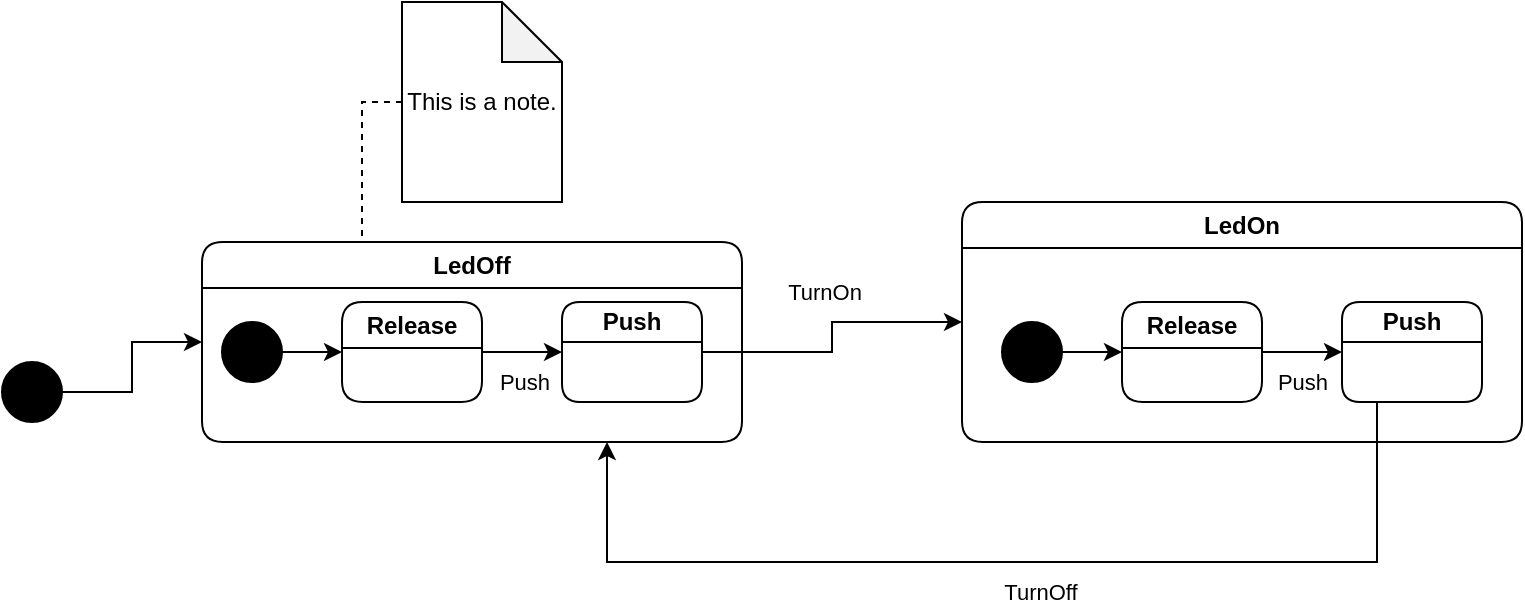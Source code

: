 <mxfile version="20.7.4" type="device"><diagram id="3Aa49lHglVZ3ABnJkFck" name="Page 1"><mxGraphModel dx="1514" dy="881" grid="1" gridSize="10" guides="1" tooltips="1" connect="1" arrows="1" fold="1" page="0" pageScale="1" pageWidth="827" pageHeight="1169" math="0" shadow="0"><root><mxCell id="0"/><mxCell id="1" parent="0"/><mxCell id="EBAIrEwSQ_sO8G7dM4pI-14" style="edgeStyle=orthogonalEdgeStyle;rounded=0;orthogonalLoop=1;jettySize=auto;html=1;exitX=1;exitY=0.5;exitDx=0;exitDy=0;entryX=0;entryY=0.5;entryDx=0;entryDy=0;" parent="1" source="EBAIrEwSQ_sO8G7dM4pI-9" target="EBAIrEwSQ_sO8G7dM4pI-10" edge="1"><mxGeometry relative="1" as="geometry"/></mxCell><object label="" type="initialstate" id="EBAIrEwSQ_sO8G7dM4pI-9"><mxCell style="ellipse;whiteSpace=wrap;html=1;aspect=fixed;glass=0;sketch=0;fillColor=#000000;" parent="1" vertex="1"><mxGeometry x="-600" y="100" width="30" height="30" as="geometry"/></mxCell></object><mxCell id="EBAIrEwSQ_sO8G7dM4pI-15" style="edgeStyle=orthogonalEdgeStyle;rounded=0;orthogonalLoop=1;jettySize=auto;html=1;exitX=1;exitY=0.5;exitDx=0;exitDy=0;entryX=0;entryY=0.5;entryDx=0;entryDy=0;" parent="1" source="16" target="EBAIrEwSQ_sO8G7dM4pI-12" edge="1"><mxGeometry relative="1" as="geometry"/></mxCell><mxCell id="EBAIrEwSQ_sO8G7dM4pI-18" value="TurnOn" style="edgeLabel;html=1;align=center;verticalAlign=middle;resizable=0;points=[];" parent="EBAIrEwSQ_sO8G7dM4pI-15" vertex="1" connectable="0"><mxGeometry x="0.311" y="1" relative="1" as="geometry"><mxPoint x="-19" y="-14" as="offset"/></mxGeometry></mxCell><object label="LedOff" type="state" id="EBAIrEwSQ_sO8G7dM4pI-10"><mxCell style="swimlane;rounded=1;whiteSpace=wrap;html=1;glass=0;sketch=0;" parent="1" vertex="1"><mxGeometry x="-500" y="40" width="270" height="100" as="geometry"/></mxCell></object><mxCell id="19" style="edgeStyle=none;html=1;exitX=1;exitY=0.5;exitDx=0;exitDy=0;entryX=0;entryY=0.5;entryDx=0;entryDy=0;" parent="EBAIrEwSQ_sO8G7dM4pI-10" source="15" target="16" edge="1"><mxGeometry relative="1" as="geometry"/></mxCell><mxCell id="20" value="Push" style="edgeLabel;html=1;align=center;verticalAlign=middle;resizable=0;points=[];" parent="19" vertex="1" connectable="0"><mxGeometry x="-0.333" relative="1" as="geometry"><mxPoint x="7" y="15" as="offset"/></mxGeometry></mxCell><object label="Release" type="state" id="15"><mxCell style="swimlane;rounded=1;whiteSpace=wrap;html=1;glass=0;sketch=0;startSize=23;" parent="EBAIrEwSQ_sO8G7dM4pI-10" vertex="1"><mxGeometry x="70" y="30" width="70" height="50" as="geometry"/></mxCell></object><object label="Push" type="state" id="16"><mxCell style="swimlane;rounded=1;whiteSpace=wrap;html=1;glass=0;sketch=0;startSize=20;" parent="EBAIrEwSQ_sO8G7dM4pI-10" vertex="1"><mxGeometry x="180" y="30" width="70" height="50" as="geometry"/></mxCell></object><mxCell id="18" style="edgeStyle=none;html=1;exitX=1;exitY=0.5;exitDx=0;exitDy=0;entryX=0;entryY=0.5;entryDx=0;entryDy=0;" parent="EBAIrEwSQ_sO8G7dM4pI-10" source="17" target="15" edge="1"><mxGeometry relative="1" as="geometry"/></mxCell><object label="" type="initialstate" id="17"><mxCell style="ellipse;whiteSpace=wrap;html=1;aspect=fixed;glass=0;sketch=0;fillColor=#000000;" parent="EBAIrEwSQ_sO8G7dM4pI-10" vertex="1"><mxGeometry x="10" y="40" width="30" height="30" as="geometry"/></mxCell></object><mxCell id="EBAIrEwSQ_sO8G7dM4pI-16" style="edgeStyle=orthogonalEdgeStyle;rounded=0;orthogonalLoop=1;jettySize=auto;html=1;exitX=0.25;exitY=1;exitDx=0;exitDy=0;entryX=0.75;entryY=1;entryDx=0;entryDy=0;" parent="1" source="3" target="EBAIrEwSQ_sO8G7dM4pI-10" edge="1"><mxGeometry relative="1" as="geometry"><mxPoint x="-280" y="260" as="targetPoint"/><Array as="points"><mxPoint x="88" y="200"/><mxPoint x="-297" y="200"/></Array></mxGeometry></mxCell><mxCell id="EBAIrEwSQ_sO8G7dM4pI-21" value="TurnOff" style="edgeLabel;html=1;align=center;verticalAlign=middle;resizable=0;points=[];" parent="EBAIrEwSQ_sO8G7dM4pI-16" vertex="1" connectable="0"><mxGeometry x="-0.087" y="1" relative="1" as="geometry"><mxPoint x="-9" y="14" as="offset"/></mxGeometry></mxCell><object label="LedOn" type="state" id="EBAIrEwSQ_sO8G7dM4pI-12"><mxCell style="swimlane;rounded=1;whiteSpace=wrap;html=1;glass=0;sketch=0;startSize=23;container=1;" parent="1" vertex="1"><mxGeometry x="-120" y="20" width="280" height="120" as="geometry"/></mxCell></object><mxCell id="6" style="edgeStyle=none;html=1;exitX=1;exitY=0.5;exitDx=0;exitDy=0;entryX=0;entryY=0.5;entryDx=0;entryDy=0;" parent="EBAIrEwSQ_sO8G7dM4pI-12" source="2" target="3" edge="1"><mxGeometry relative="1" as="geometry"/></mxCell><mxCell id="12" value="Push" style="edgeLabel;html=1;align=center;verticalAlign=middle;resizable=0;points=[];" parent="6" vertex="1" connectable="0"><mxGeometry x="-0.051" y="-1" relative="1" as="geometry"><mxPoint x="1" y="14" as="offset"/></mxGeometry></mxCell><object label="Release" type="state" id="2"><mxCell style="swimlane;rounded=1;whiteSpace=wrap;html=1;glass=0;sketch=0;startSize=23;" parent="EBAIrEwSQ_sO8G7dM4pI-12" vertex="1"><mxGeometry x="80" y="50" width="70" height="50" as="geometry"/></mxCell></object><object label="Push" type="state" id="3"><mxCell style="swimlane;rounded=1;whiteSpace=wrap;html=1;glass=0;sketch=0;startSize=20;" parent="EBAIrEwSQ_sO8G7dM4pI-12" vertex="1"><mxGeometry x="190" y="50" width="70" height="50" as="geometry"/></mxCell></object><mxCell id="11" style="edgeStyle=none;html=1;exitX=1;exitY=0.5;exitDx=0;exitDy=0;entryX=0;entryY=0.5;entryDx=0;entryDy=0;" parent="EBAIrEwSQ_sO8G7dM4pI-12" source="8" target="2" edge="1"><mxGeometry relative="1" as="geometry"/></mxCell><object label="" type="initialstate" id="8"><mxCell style="ellipse;whiteSpace=wrap;html=1;aspect=fixed;glass=0;sketch=0;fillColor=#000000;" parent="EBAIrEwSQ_sO8G7dM4pI-12" vertex="1"><mxGeometry x="20" y="60" width="30" height="30" as="geometry"/></mxCell></object><mxCell id="EBAIrEwSQ_sO8G7dM4pI-20" style="edgeStyle=orthogonalEdgeStyle;rounded=0;orthogonalLoop=1;jettySize=auto;html=1;exitX=0;exitY=0.5;exitDx=0;exitDy=0;exitPerimeter=0;entryX=0.5;entryY=0;entryDx=0;entryDy=0;endArrow=none;endFill=0;dashed=1;" parent="1" source="EBAIrEwSQ_sO8G7dM4pI-19" target="EBAIrEwSQ_sO8G7dM4pI-10" edge="1"><mxGeometry relative="1" as="geometry"/></mxCell><object label="This is a note." type="note" id="EBAIrEwSQ_sO8G7dM4pI-19"><mxCell style="shape=note;whiteSpace=wrap;html=1;backgroundOutline=1;darkOpacity=0.05;glass=0;sketch=0;fillColor=#ffffff;" parent="1" vertex="1"><mxGeometry x="-400" y="-80" width="80" height="100" as="geometry"/></mxCell></object></root></mxGraphModel></diagram></mxfile>